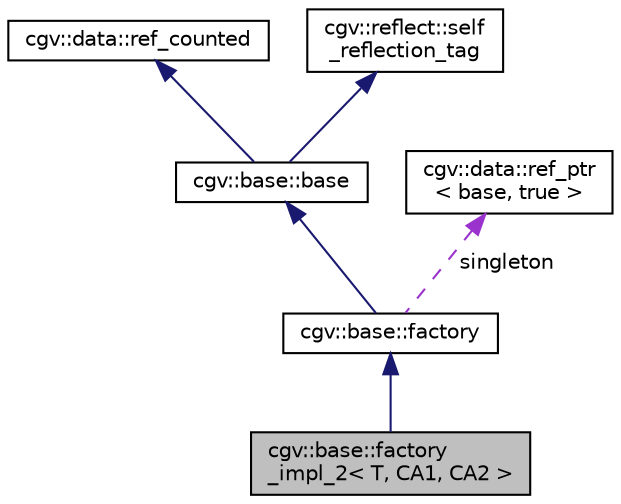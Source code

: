 digraph "cgv::base::factory_impl_2&lt; T, CA1, CA2 &gt;"
{
  bgcolor="transparent";
  edge [fontname="Helvetica",fontsize="10",labelfontname="Helvetica",labelfontsize="10"];
  node [fontname="Helvetica",fontsize="10",shape=record];
  Node1 [label="cgv::base::factory\l_impl_2\< T, CA1, CA2 \>",height=0.2,width=0.4,color="black", fillcolor="grey75", style="filled", fontcolor="black"];
  Node2 -> Node1 [dir="back",color="midnightblue",fontsize="10",style="solid",fontname="Helvetica"];
  Node2 [label="cgv::base::factory",height=0.2,width=0.4,color="black",URL="$a00025.html",tooltip="interface for a factory that allows to create objects derived from cgv::base::base ..."];
  Node3 -> Node2 [dir="back",color="midnightblue",fontsize="10",style="solid",fontname="Helvetica"];
  Node3 [label="cgv::base::base",height=0.2,width=0.4,color="black",URL="$a00017.html"];
  Node4 -> Node3 [dir="back",color="midnightblue",fontsize="10",style="solid",fontname="Helvetica"];
  Node4 [label="cgv::data::ref_counted",height=0.2,width=0.4,color="black",URL="$a00072.html"];
  Node5 -> Node3 [dir="back",color="midnightblue",fontsize="10",style="solid",fontname="Helvetica"];
  Node5 [label="cgv::reflect::self\l_reflection_tag",height=0.2,width=0.4,color="black",URL="$a00218.html",tooltip="Derive from this class to announce implementation of the method self_reflect. "];
  Node6 -> Node2 [dir="back",color="darkorchid3",fontsize="10",style="dashed",label=" singleton" ,fontname="Helvetica"];
  Node6 [label="cgv::data::ref_ptr\l\< base, true \>",height=0.2,width=0.4,color="black",URL="$a00073.html"];
}
